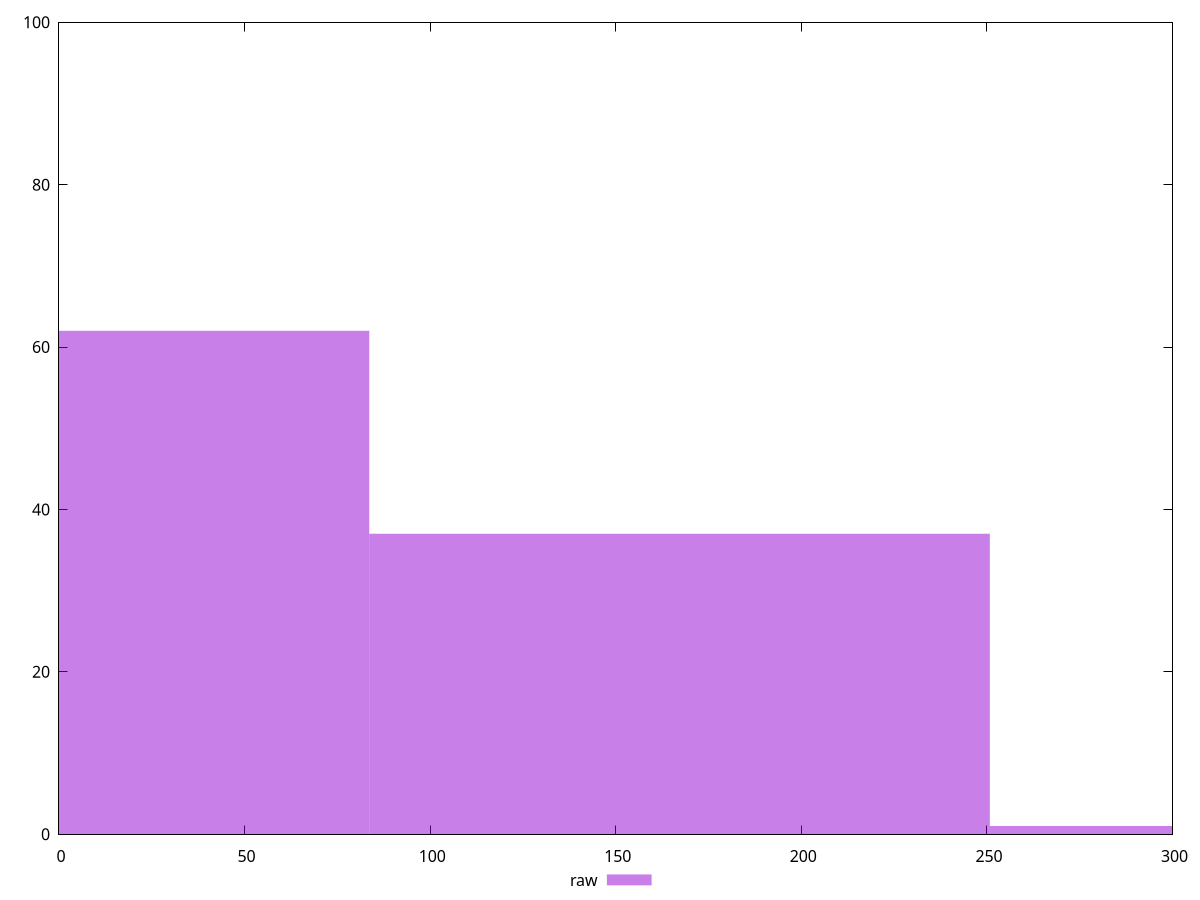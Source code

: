 reset

$raw <<EOF
0 62
167.19101230100222 37
334.38202460200444 1
EOF

set key outside below
set boxwidth 167.19101230100222
set xrange [0:300]
set yrange [0:100]
set trange [0:100]
set style fill transparent solid 0.5 noborder
set terminal svg size 640, 490 enhanced background rgb 'white'
set output "report_00015_2021-02-09T16-11-33.973Z/unminified-javascript/samples/pages/raw/histogram.svg"

plot $raw title "raw" with boxes

reset
